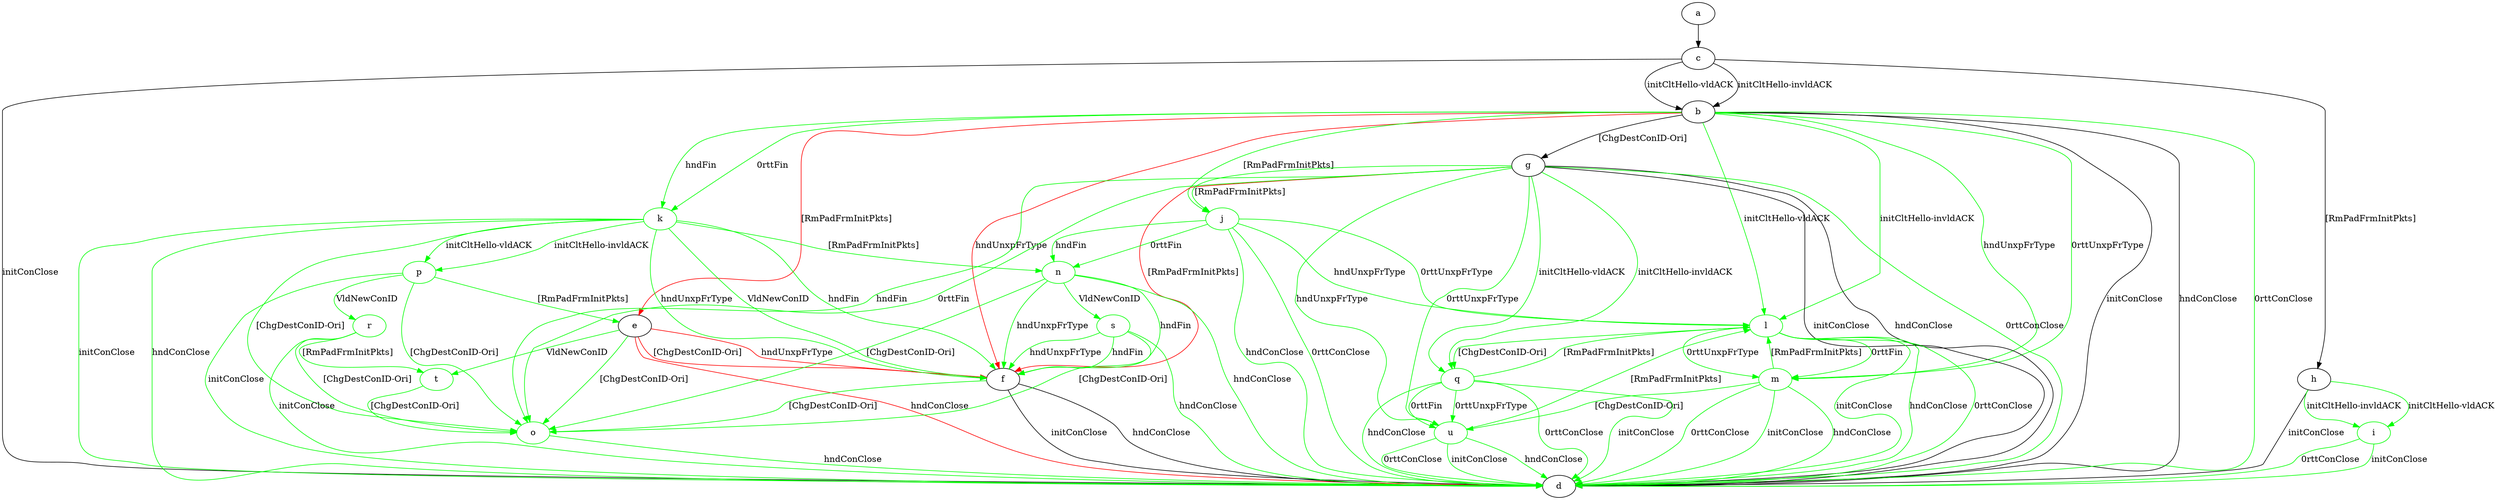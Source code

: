 digraph "" {
	a -> c	[key=0];
	b -> d	[key=0,
		label="initConClose "];
	b -> d	[key=1,
		label="hndConClose "];
	b -> d	[key=2,
		color=green,
		label="0rttConClose "];
	b -> e	[key=0,
		color=red,
		label="[RmPadFrmInitPkts] "];
	b -> f	[key=0,
		color=red,
		label="hndUnxpFrType "];
	b -> g	[key=0,
		label="[ChgDestConID-Ori] "];
	j	[color=green];
	b -> j	[key=0,
		color=green,
		label="[RmPadFrmInitPkts] "];
	k	[color=green];
	b -> k	[key=0,
		color=green,
		label="hndFin "];
	b -> k	[key=1,
		color=green,
		label="0rttFin "];
	l	[color=green];
	b -> l	[key=0,
		color=green,
		label="initCltHello-vldACK "];
	b -> l	[key=1,
		color=green,
		label="initCltHello-invldACK "];
	m	[color=green];
	b -> m	[key=0,
		color=green,
		label="hndUnxpFrType "];
	b -> m	[key=1,
		color=green,
		label="0rttUnxpFrType "];
	c -> b	[key=0,
		label="initCltHello-vldACK "];
	c -> b	[key=1,
		label="initCltHello-invldACK "];
	c -> d	[key=0,
		label="initConClose "];
	c -> h	[key=0,
		label="[RmPadFrmInitPkts] "];
	e -> d	[key=0,
		color=red,
		label="hndConClose "];
	e -> f	[key=0,
		color=red,
		label="hndUnxpFrType "];
	e -> f	[key=1,
		color=red,
		label="[ChgDestConID-Ori] "];
	o	[color=green];
	e -> o	[key=0,
		color=green,
		label="[ChgDestConID-Ori] "];
	t	[color=green];
	e -> t	[key=0,
		color=green,
		label="VldNewConID "];
	f -> d	[key=0,
		label="initConClose "];
	f -> d	[key=1,
		label="hndConClose "];
	f -> o	[key=0,
		color=green,
		label="[ChgDestConID-Ori] "];
	g -> d	[key=0,
		label="initConClose "];
	g -> d	[key=1,
		label="hndConClose "];
	g -> d	[key=2,
		color=green,
		label="0rttConClose "];
	g -> f	[key=0,
		color=red,
		label="[RmPadFrmInitPkts] "];
	g -> j	[key=0,
		color=green,
		label="[RmPadFrmInitPkts] "];
	g -> o	[key=0,
		color=green,
		label="hndFin "];
	g -> o	[key=1,
		color=green,
		label="0rttFin "];
	q	[color=green];
	g -> q	[key=0,
		color=green,
		label="initCltHello-vldACK "];
	g -> q	[key=1,
		color=green,
		label="initCltHello-invldACK "];
	u	[color=green];
	g -> u	[key=0,
		color=green,
		label="hndUnxpFrType "];
	g -> u	[key=1,
		color=green,
		label="0rttUnxpFrType "];
	h -> d	[key=0,
		label="initConClose "];
	i	[color=green];
	h -> i	[key=0,
		color=green,
		label="initCltHello-vldACK "];
	h -> i	[key=1,
		color=green,
		label="initCltHello-invldACK "];
	i -> d	[key=0,
		color=green,
		label="initConClose "];
	i -> d	[key=1,
		color=green,
		label="0rttConClose "];
	j -> d	[key=0,
		color=green,
		label="hndConClose "];
	j -> d	[key=1,
		color=green,
		label="0rttConClose "];
	j -> l	[key=0,
		color=green,
		label="hndUnxpFrType "];
	j -> l	[key=1,
		color=green,
		label="0rttUnxpFrType "];
	n	[color=green];
	j -> n	[key=0,
		color=green,
		label="hndFin "];
	j -> n	[key=1,
		color=green,
		label="0rttFin "];
	k -> d	[key=0,
		color=green,
		label="initConClose "];
	k -> d	[key=1,
		color=green,
		label="hndConClose "];
	k -> f	[key=0,
		color=green,
		label="hndFin "];
	k -> f	[key=1,
		color=green,
		label="hndUnxpFrType "];
	k -> f	[key=2,
		color=green,
		label="VldNewConID "];
	k -> n	[key=0,
		color=green,
		label="[RmPadFrmInitPkts] "];
	k -> o	[key=0,
		color=green,
		label="[ChgDestConID-Ori] "];
	p	[color=green];
	k -> p	[key=0,
		color=green,
		label="initCltHello-vldACK "];
	k -> p	[key=1,
		color=green,
		label="initCltHello-invldACK "];
	l -> d	[key=0,
		color=green,
		label="initConClose "];
	l -> d	[key=1,
		color=green,
		label="hndConClose "];
	l -> d	[key=2,
		color=green,
		label="0rttConClose "];
	l -> m	[key=0,
		color=green,
		label="0rttFin "];
	l -> m	[key=1,
		color=green,
		label="0rttUnxpFrType "];
	l -> q	[key=0,
		color=green,
		label="[ChgDestConID-Ori] "];
	m -> d	[key=0,
		color=green,
		label="initConClose "];
	m -> d	[key=1,
		color=green,
		label="hndConClose "];
	m -> d	[key=2,
		color=green,
		label="0rttConClose "];
	m -> l	[key=0,
		color=green,
		label="[RmPadFrmInitPkts] "];
	m -> u	[key=0,
		color=green,
		label="[ChgDestConID-Ori] "];
	n -> d	[key=0,
		color=green,
		label="hndConClose "];
	n -> f	[key=0,
		color=green,
		label="hndFin "];
	n -> f	[key=1,
		color=green,
		label="hndUnxpFrType "];
	n -> o	[key=0,
		color=green,
		label="[ChgDestConID-Ori] "];
	s	[color=green];
	n -> s	[key=0,
		color=green,
		label="VldNewConID "];
	o -> d	[key=0,
		color=green,
		label="hndConClose "];
	p -> d	[key=0,
		color=green,
		label="initConClose "];
	p -> e	[key=0,
		color=green,
		label="[RmPadFrmInitPkts] "];
	p -> o	[key=0,
		color=green,
		label="[ChgDestConID-Ori] "];
	r	[color=green];
	p -> r	[key=0,
		color=green,
		label="VldNewConID "];
	q -> d	[key=0,
		color=green,
		label="initConClose "];
	q -> d	[key=1,
		color=green,
		label="hndConClose "];
	q -> d	[key=2,
		color=green,
		label="0rttConClose "];
	q -> l	[key=0,
		color=green,
		label="[RmPadFrmInitPkts] "];
	q -> u	[key=0,
		color=green,
		label="0rttFin "];
	q -> u	[key=1,
		color=green,
		label="0rttUnxpFrType "];
	r -> d	[key=0,
		color=green,
		label="initConClose "];
	r -> o	[key=0,
		color=green,
		label="[ChgDestConID-Ori] "];
	r -> t	[key=0,
		color=green,
		label="[RmPadFrmInitPkts] "];
	s -> d	[key=0,
		color=green,
		label="hndConClose "];
	s -> f	[key=0,
		color=green,
		label="hndFin "];
	s -> f	[key=1,
		color=green,
		label="hndUnxpFrType "];
	s -> o	[key=0,
		color=green,
		label="[ChgDestConID-Ori] "];
	t -> o	[key=0,
		color=green,
		label="[ChgDestConID-Ori] "];
	u -> d	[key=0,
		color=green,
		label="initConClose "];
	u -> d	[key=1,
		color=green,
		label="hndConClose "];
	u -> d	[key=2,
		color=green,
		label="0rttConClose "];
	u -> l	[key=0,
		color=green,
		label="[RmPadFrmInitPkts] "];
}
